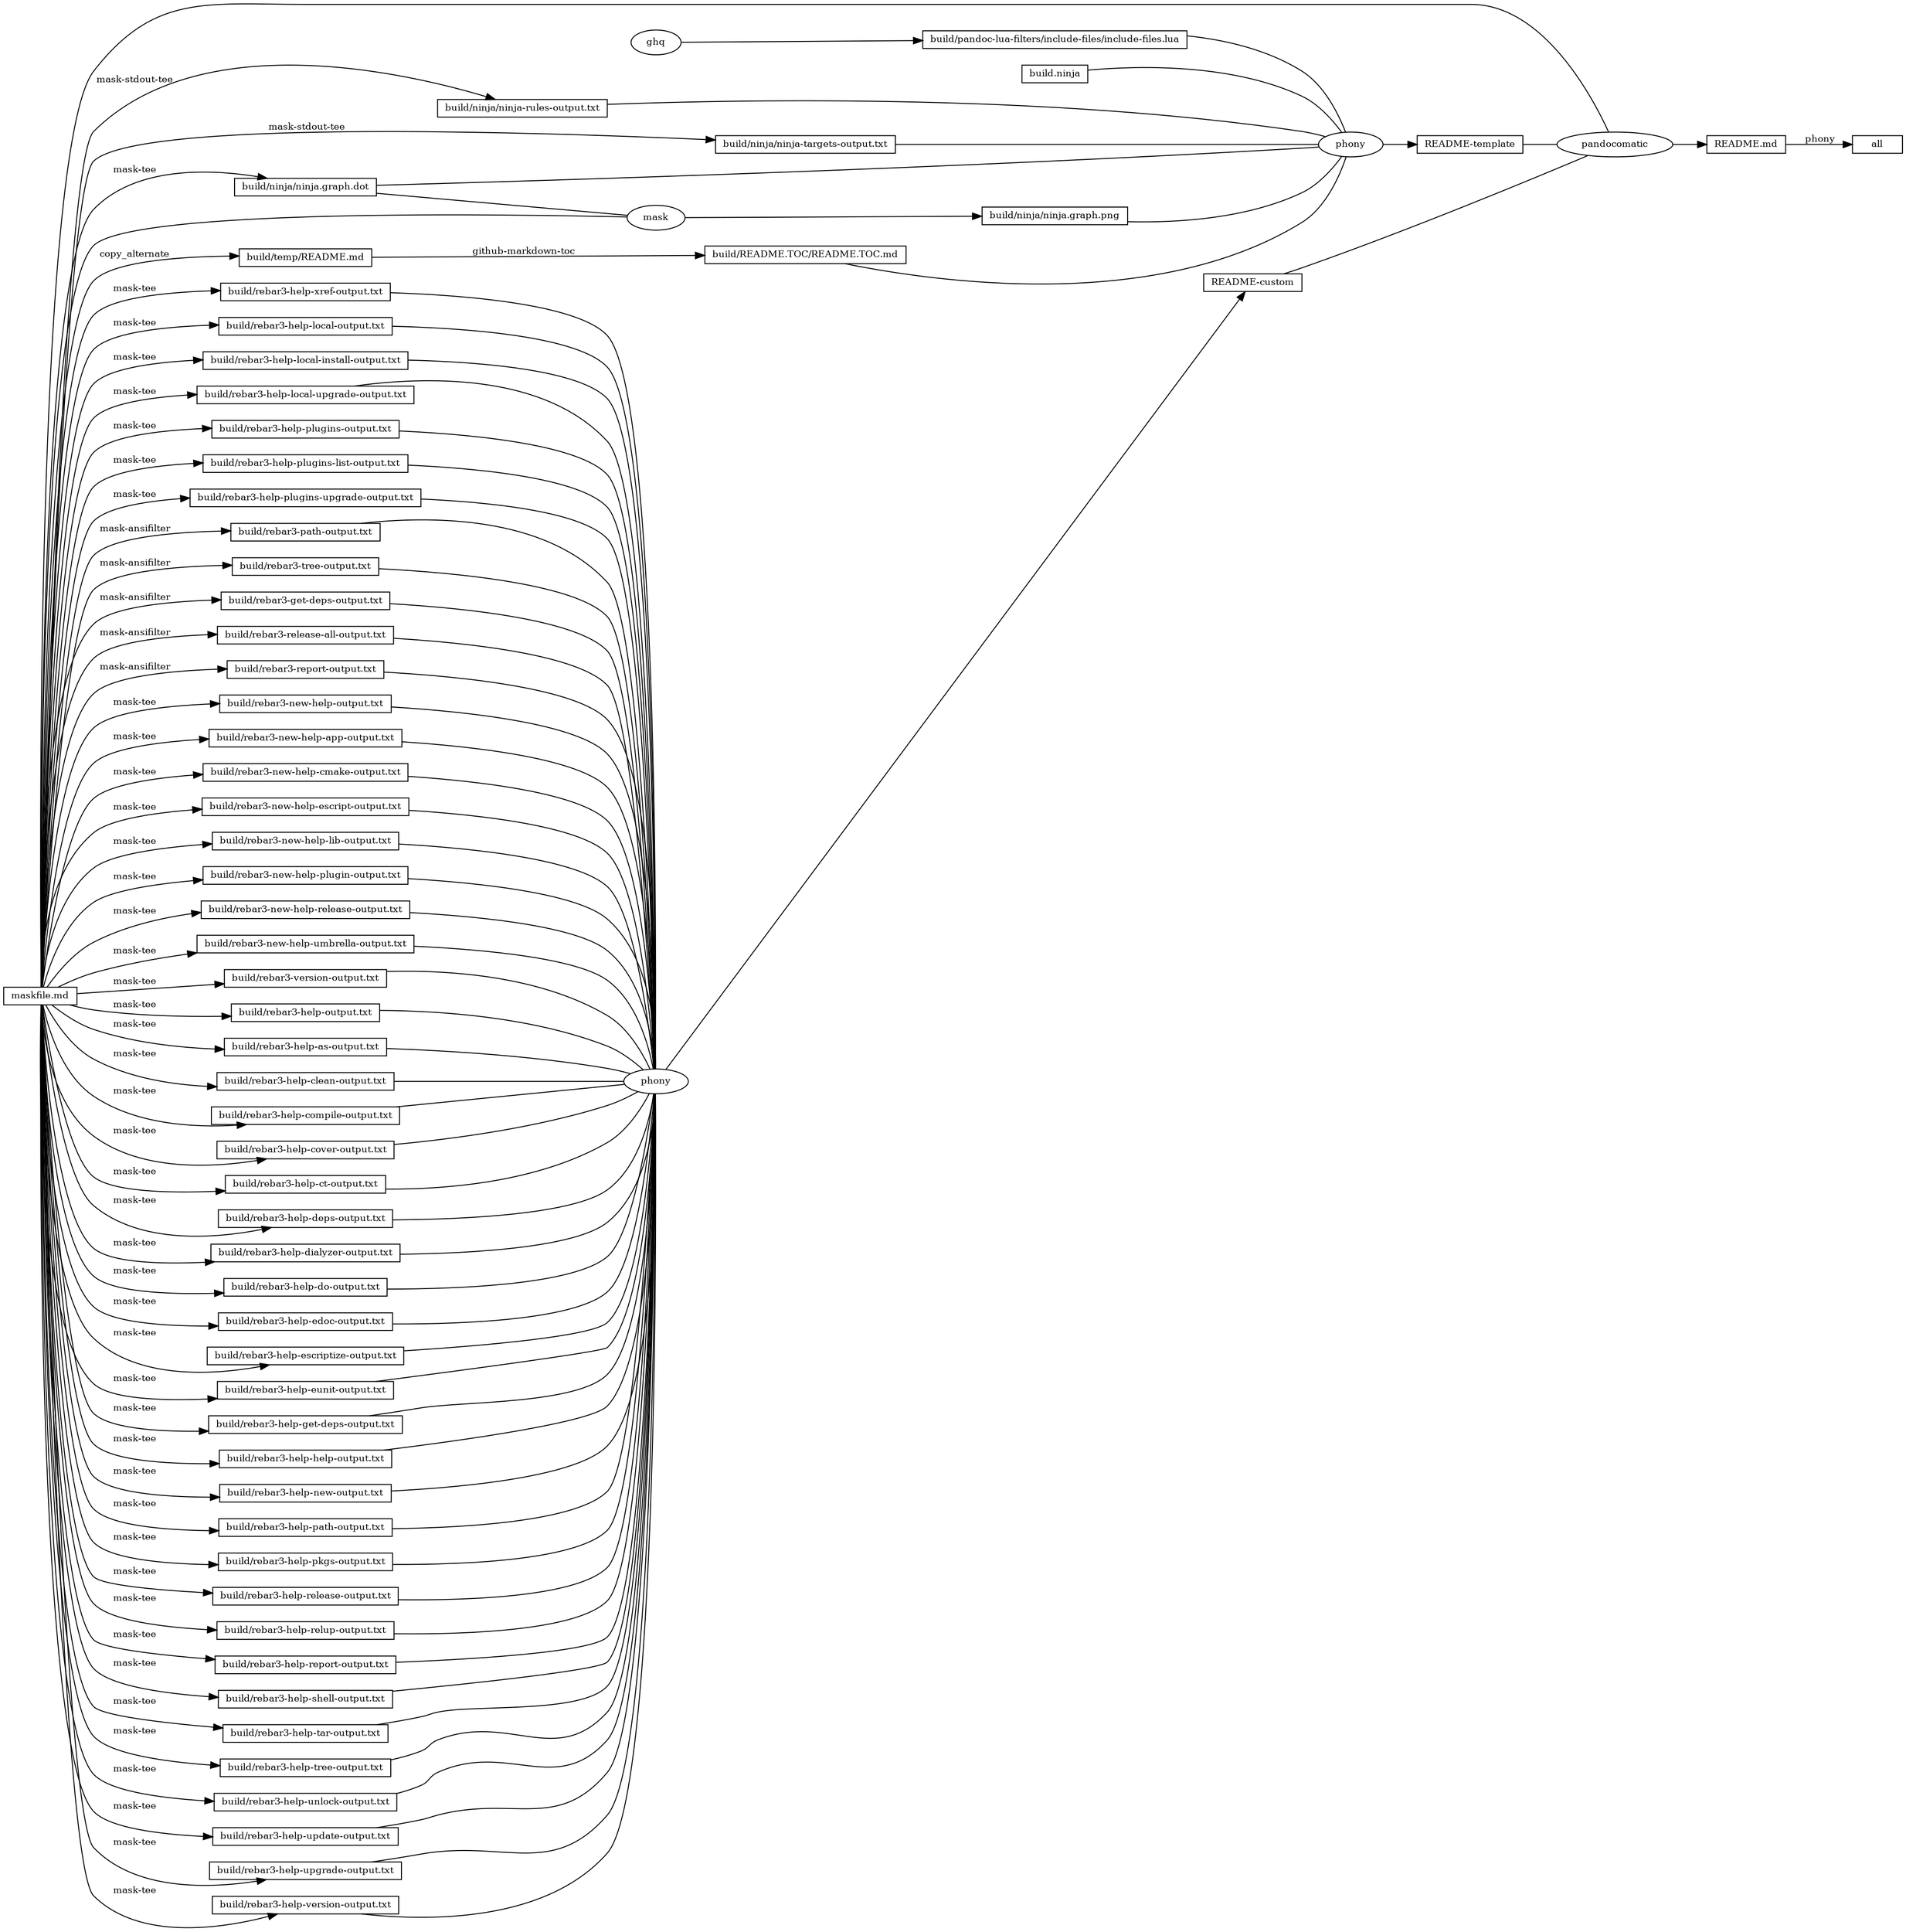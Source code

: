 digraph ninja {
rankdir="LR"
node [fontsize=10, shape=box, height=0.25]
edge [fontsize=10]
"0x7fd8f8e06f60" [label="all"]
"0x7fd8f8e070e0" -> "0x7fd8f8e06f60" [label=" phony"]
"0x7fd8f8e070e0" [label="README.md"]
"0x7fd8f8f040c0" [label="pandocomatic", shape=ellipse]
"0x7fd8f8f040c0" -> "0x7fd8f8e070e0"
"0x7fd8f8e07650" -> "0x7fd8f8f040c0" [arrowhead=none]
"0x7fd8f8e083c0" -> "0x7fd8f8f040c0" [arrowhead=none]
"0x7fd8f8f045a0" -> "0x7fd8f8f040c0" [arrowhead=none]
"0x7fd8f8e07650" [label="maskfile.md"]
"0x7fd8f8e083c0" [label="README-template"]
"0x7fd8f8e08110" [label="phony", shape=ellipse]
"0x7fd8f8e08110" -> "0x7fd8f8e083c0"
"0x7fd8f8e073c0" -> "0x7fd8f8e08110" [arrowhead=none]
"0x7fd8f8e08420" -> "0x7fd8f8e08110" [arrowhead=none]
"0x7fd8f8e07590" -> "0x7fd8f8e08110" [arrowhead=none]
"0x7fd8f8e07810" -> "0x7fd8f8e08110" [arrowhead=none]
"0x7fd8f8e07a70" -> "0x7fd8f8e08110" [arrowhead=none]
"0x7fd8f8e07cb0" -> "0x7fd8f8e08110" [arrowhead=none]
"0x7fd8f8e07fb0" -> "0x7fd8f8e08110" [arrowhead=none]
"0x7fd8f8e073c0" [label="build/pandoc-lua-filters/include-files/include-files.lua"]
"0x7fd8f8e07350" [label="ghq", shape=ellipse]
"0x7fd8f8e07350" -> "0x7fd8f8e073c0"
"0x7fd8f8e08420" [label="build.ninja"]
"0x7fd8f8e07590" [label="build/ninja/ninja-rules-output.txt"]
"0x7fd8f8e07650" -> "0x7fd8f8e07590" [label=" mask-stdout-tee"]
"0x7fd8f8e07810" [label="build/ninja/ninja-targets-output.txt"]
"0x7fd8f8e07650" -> "0x7fd8f8e07810" [label=" mask-stdout-tee"]
"0x7fd8f8e07a70" [label="build/ninja/ninja.graph.dot"]
"0x7fd8f8e07650" -> "0x7fd8f8e07a70" [label=" mask-tee"]
"0x7fd8f8e07cb0" [label="build/ninja/ninja.graph.png"]
"0x7fd8f8e07c40" [label="mask", shape=ellipse]
"0x7fd8f8e07c40" -> "0x7fd8f8e07cb0"
"0x7fd8f8e07650" -> "0x7fd8f8e07c40" [arrowhead=none]
"0x7fd8f8e07a70" -> "0x7fd8f8e07c40" [arrowhead=none]
"0x7fd8f8e07fb0" [label="build/README.TOC/README.TOC.md"]
"0x7fd8f8e07e40" -> "0x7fd8f8e07fb0" [label=" github-markdown-toc"]
"0x7fd8f8e07e40" [label="build/temp/README.md"]
"0x7fd8f8e07650" -> "0x7fd8f8e07e40" [label=" copy_alternate"]
"0x7fd8f8f045a0" [label="README-custom"]
"0x7fd8f8f04520" [label="phony", shape=ellipse]
"0x7fd8f8f04520" -> "0x7fd8f8f045a0"
"0x7fd8f8e08200" -> "0x7fd8f8f04520" [arrowhead=none]
"0x7fd8f8e085e0" -> "0x7fd8f8f04520" [arrowhead=none]
"0x7fd8f8e087c0" -> "0x7fd8f8f04520" [arrowhead=none]
"0x7fd8f8e089b0" -> "0x7fd8f8f04520" [arrowhead=none]
"0x7fd8f8e08bb0" -> "0x7fd8f8f04520" [arrowhead=none]
"0x7fd8f8e08d90" -> "0x7fd8f8f04520" [arrowhead=none]
"0x7fd8f8e08f80" -> "0x7fd8f8f04520" [arrowhead=none]
"0x7fd8f8e09240" -> "0x7fd8f8f04520" [arrowhead=none]
"0x7fd8f8e093f0" -> "0x7fd8f8f04520" [arrowhead=none]
"0x7fd8f8e095e0" -> "0x7fd8f8f04520" [arrowhead=none]
"0x7fd8f8e097a0" -> "0x7fd8f8f04520" [arrowhead=none]
"0x7fd8f8e099e0" -> "0x7fd8f8f04520" [arrowhead=none]
"0x7fd8f8e09d90" -> "0x7fd8f8f04520" [arrowhead=none]
"0x7fd8f8e09f20" -> "0x7fd8f8f04520" [arrowhead=none]
"0x7fd8f8e0a080" -> "0x7fd8f8f04520" [arrowhead=none]
"0x7fd8f8e0a280" -> "0x7fd8f8f04520" [arrowhead=none]
"0x7fd8f8e0a440" -> "0x7fd8f8f04520" [arrowhead=none]
"0x7fd8f8e0a630" -> "0x7fd8f8f04520" [arrowhead=none]
"0x7fd8f8e0a820" -> "0x7fd8f8f04520" [arrowhead=none]
"0x7fd8f8e0a9e0" -> "0x7fd8f8f04520" [arrowhead=none]
"0x7fd8f8e0abc0" -> "0x7fd8f8f04520" [arrowhead=none]
"0x7fd8f8e0adb0" -> "0x7fd8f8f04520" [arrowhead=none]
"0x7fd8f8e0af70" -> "0x7fd8f8f04520" [arrowhead=none]
"0x7fd8f8e09140" -> "0x7fd8f8f04520" [arrowhead=none]
"0x7fd8f8e0b410" -> "0x7fd8f8f04520" [arrowhead=none]
"0x7fd8f8e0b600" -> "0x7fd8f8f04520" [arrowhead=none]
"0x7fd8f8e0b7f0" -> "0x7fd8f8f04520" [arrowhead=none]
"0x7fd8f8e0b9e0" -> "0x7fd8f8f04520" [arrowhead=none]
"0x7fd8f8e0bca0" -> "0x7fd8f8f04520" [arrowhead=none]
"0x7fd8f8e0be90" -> "0x7fd8f8f04520" [arrowhead=none]
"0x7fd8f8e0c080" -> "0x7fd8f8f04520" [arrowhead=none]
"0x7fd8f8e0c240" -> "0x7fd8f8f04520" [arrowhead=none]
"0x7fd8f8e0c430" -> "0x7fd8f8f04520" [arrowhead=none]
"0x7fd8f8e0c620" -> "0x7fd8f8f04520" [arrowhead=none]
"0x7fd8f8e0c7e0" -> "0x7fd8f8f04520" [arrowhead=none]
"0x7fd8f8e0c9d0" -> "0x7fd8f8f04520" [arrowhead=none]
"0x7fd8f8e09ba0" -> "0x7fd8f8f04520" [arrowhead=none]
"0x7fd8f8e0cf30" -> "0x7fd8f8f04520" [arrowhead=none]
"0x7fd8f8e0d0f0" -> "0x7fd8f8f04520" [arrowhead=none]
"0x7fd8f8e0d2e0" -> "0x7fd8f8f04520" [arrowhead=none]
"0x7fd8f8e0d4d0" -> "0x7fd8f8f04520" [arrowhead=none]
"0x7fd8f8e0d690" -> "0x7fd8f8f04520" [arrowhead=none]
"0x7fd8f8e0d880" -> "0x7fd8f8f04520" [arrowhead=none]
"0x7fd8f8e0dac0" -> "0x7fd8f8f04520" [arrowhead=none]
"0x7fd8f8e0dce0" -> "0x7fd8f8f04520" [arrowhead=none]
"0x7fd8f8e0dea0" -> "0x7fd8f8f04520" [arrowhead=none]
"0x7fd8f8e0e0b0" -> "0x7fd8f8f04520" [arrowhead=none]
"0x7fd8f8e0e300" -> "0x7fd8f8f04520" [arrowhead=none]
"0x7fd8f8e08200" [label="build/rebar3-path-output.txt"]
"0x7fd8f8e07650" -> "0x7fd8f8e08200" [label=" mask-ansifilter"]
"0x7fd8f8e085e0" [label="build/rebar3-tree-output.txt"]
"0x7fd8f8e07650" -> "0x7fd8f8e085e0" [label=" mask-ansifilter"]
"0x7fd8f8e087c0" [label="build/rebar3-get-deps-output.txt"]
"0x7fd8f8e07650" -> "0x7fd8f8e087c0" [label=" mask-ansifilter"]
"0x7fd8f8e089b0" [label="build/rebar3-release-all-output.txt"]
"0x7fd8f8e07650" -> "0x7fd8f8e089b0" [label=" mask-ansifilter"]
"0x7fd8f8e08bb0" [label="build/rebar3-report-output.txt"]
"0x7fd8f8e07650" -> "0x7fd8f8e08bb0" [label=" mask-ansifilter"]
"0x7fd8f8e08d90" [label="build/rebar3-new-help-output.txt"]
"0x7fd8f8e07650" -> "0x7fd8f8e08d90" [label=" mask-tee"]
"0x7fd8f8e08f80" [label="build/rebar3-new-help-app-output.txt"]
"0x7fd8f8e07650" -> "0x7fd8f8e08f80" [label=" mask-tee"]
"0x7fd8f8e09240" [label="build/rebar3-new-help-cmake-output.txt"]
"0x7fd8f8e07650" -> "0x7fd8f8e09240" [label=" mask-tee"]
"0x7fd8f8e093f0" [label="build/rebar3-new-help-escript-output.txt"]
"0x7fd8f8e07650" -> "0x7fd8f8e093f0" [label=" mask-tee"]
"0x7fd8f8e095e0" [label="build/rebar3-new-help-lib-output.txt"]
"0x7fd8f8e07650" -> "0x7fd8f8e095e0" [label=" mask-tee"]
"0x7fd8f8e097a0" [label="build/rebar3-new-help-plugin-output.txt"]
"0x7fd8f8e07650" -> "0x7fd8f8e097a0" [label=" mask-tee"]
"0x7fd8f8e099e0" [label="build/rebar3-new-help-release-output.txt"]
"0x7fd8f8e07650" -> "0x7fd8f8e099e0" [label=" mask-tee"]
"0x7fd8f8e09d90" [label="build/rebar3-new-help-umbrella-output.txt"]
"0x7fd8f8e07650" -> "0x7fd8f8e09d90" [label=" mask-tee"]
"0x7fd8f8e09f20" [label="build/rebar3-version-output.txt"]
"0x7fd8f8e07650" -> "0x7fd8f8e09f20" [label=" mask-tee"]
"0x7fd8f8e0a080" [label="build/rebar3-help-output.txt"]
"0x7fd8f8e07650" -> "0x7fd8f8e0a080" [label=" mask-tee"]
"0x7fd8f8e0a280" [label="build/rebar3-help-as-output.txt"]
"0x7fd8f8e07650" -> "0x7fd8f8e0a280" [label=" mask-tee"]
"0x7fd8f8e0a440" [label="build/rebar3-help-clean-output.txt"]
"0x7fd8f8e07650" -> "0x7fd8f8e0a440" [label=" mask-tee"]
"0x7fd8f8e0a630" [label="build/rebar3-help-compile-output.txt"]
"0x7fd8f8e07650" -> "0x7fd8f8e0a630" [label=" mask-tee"]
"0x7fd8f8e0a820" [label="build/rebar3-help-cover-output.txt"]
"0x7fd8f8e07650" -> "0x7fd8f8e0a820" [label=" mask-tee"]
"0x7fd8f8e0a9e0" [label="build/rebar3-help-ct-output.txt"]
"0x7fd8f8e07650" -> "0x7fd8f8e0a9e0" [label=" mask-tee"]
"0x7fd8f8e0abc0" [label="build/rebar3-help-deps-output.txt"]
"0x7fd8f8e07650" -> "0x7fd8f8e0abc0" [label=" mask-tee"]
"0x7fd8f8e0adb0" [label="build/rebar3-help-dialyzer-output.txt"]
"0x7fd8f8e07650" -> "0x7fd8f8e0adb0" [label=" mask-tee"]
"0x7fd8f8e0af70" [label="build/rebar3-help-do-output.txt"]
"0x7fd8f8e07650" -> "0x7fd8f8e0af70" [label=" mask-tee"]
"0x7fd8f8e09140" [label="build/rebar3-help-edoc-output.txt"]
"0x7fd8f8e07650" -> "0x7fd8f8e09140" [label=" mask-tee"]
"0x7fd8f8e0b410" [label="build/rebar3-help-escriptize-output.txt"]
"0x7fd8f8e07650" -> "0x7fd8f8e0b410" [label=" mask-tee"]
"0x7fd8f8e0b600" [label="build/rebar3-help-eunit-output.txt"]
"0x7fd8f8e07650" -> "0x7fd8f8e0b600" [label=" mask-tee"]
"0x7fd8f8e0b7f0" [label="build/rebar3-help-get-deps-output.txt"]
"0x7fd8f8e07650" -> "0x7fd8f8e0b7f0" [label=" mask-tee"]
"0x7fd8f8e0b9e0" [label="build/rebar3-help-help-output.txt"]
"0x7fd8f8e07650" -> "0x7fd8f8e0b9e0" [label=" mask-tee"]
"0x7fd8f8e0bca0" [label="build/rebar3-help-new-output.txt"]
"0x7fd8f8e07650" -> "0x7fd8f8e0bca0" [label=" mask-tee"]
"0x7fd8f8e0be90" [label="build/rebar3-help-path-output.txt"]
"0x7fd8f8e07650" -> "0x7fd8f8e0be90" [label=" mask-tee"]
"0x7fd8f8e0c080" [label="build/rebar3-help-pkgs-output.txt"]
"0x7fd8f8e07650" -> "0x7fd8f8e0c080" [label=" mask-tee"]
"0x7fd8f8e0c240" [label="build/rebar3-help-release-output.txt"]
"0x7fd8f8e07650" -> "0x7fd8f8e0c240" [label=" mask-tee"]
"0x7fd8f8e0c430" [label="build/rebar3-help-relup-output.txt"]
"0x7fd8f8e07650" -> "0x7fd8f8e0c430" [label=" mask-tee"]
"0x7fd8f8e0c620" [label="build/rebar3-help-report-output.txt"]
"0x7fd8f8e07650" -> "0x7fd8f8e0c620" [label=" mask-tee"]
"0x7fd8f8e0c7e0" [label="build/rebar3-help-shell-output.txt"]
"0x7fd8f8e07650" -> "0x7fd8f8e0c7e0" [label=" mask-tee"]
"0x7fd8f8e0c9d0" [label="build/rebar3-help-tar-output.txt"]
"0x7fd8f8e07650" -> "0x7fd8f8e0c9d0" [label=" mask-tee"]
"0x7fd8f8e09ba0" [label="build/rebar3-help-tree-output.txt"]
"0x7fd8f8e07650" -> "0x7fd8f8e09ba0" [label=" mask-tee"]
"0x7fd8f8e0cf30" [label="build/rebar3-help-unlock-output.txt"]
"0x7fd8f8e07650" -> "0x7fd8f8e0cf30" [label=" mask-tee"]
"0x7fd8f8e0d0f0" [label="build/rebar3-help-update-output.txt"]
"0x7fd8f8e07650" -> "0x7fd8f8e0d0f0" [label=" mask-tee"]
"0x7fd8f8e0d2e0" [label="build/rebar3-help-upgrade-output.txt"]
"0x7fd8f8e07650" -> "0x7fd8f8e0d2e0" [label=" mask-tee"]
"0x7fd8f8e0d4d0" [label="build/rebar3-help-version-output.txt"]
"0x7fd8f8e07650" -> "0x7fd8f8e0d4d0" [label=" mask-tee"]
"0x7fd8f8e0d690" [label="build/rebar3-help-xref-output.txt"]
"0x7fd8f8e07650" -> "0x7fd8f8e0d690" [label=" mask-tee"]
"0x7fd8f8e0d880" [label="build/rebar3-help-local-output.txt"]
"0x7fd8f8e07650" -> "0x7fd8f8e0d880" [label=" mask-tee"]
"0x7fd8f8e0dac0" [label="build/rebar3-help-local-install-output.txt"]
"0x7fd8f8e07650" -> "0x7fd8f8e0dac0" [label=" mask-tee"]
"0x7fd8f8e0dce0" [label="build/rebar3-help-local-upgrade-output.txt"]
"0x7fd8f8e07650" -> "0x7fd8f8e0dce0" [label=" mask-tee"]
"0x7fd8f8e0dea0" [label="build/rebar3-help-plugins-output.txt"]
"0x7fd8f8e07650" -> "0x7fd8f8e0dea0" [label=" mask-tee"]
"0x7fd8f8e0e0b0" [label="build/rebar3-help-plugins-list-output.txt"]
"0x7fd8f8e07650" -> "0x7fd8f8e0e0b0" [label=" mask-tee"]
"0x7fd8f8e0e300" [label="build/rebar3-help-plugins-upgrade-output.txt"]
"0x7fd8f8e07650" -> "0x7fd8f8e0e300" [label=" mask-tee"]
}
